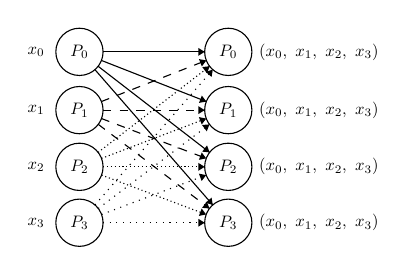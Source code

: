 \begin{tikzpicture}[scale=0.1, every node/.style={scale=0.6}]
\tikzstyle{every node}+=[inner sep=0pt]
\draw [black] (25.5,-3.2) circle (3);
\draw (25.5,-3.2) node {$P_0$};
\draw [black] (6.6,-3.2) circle (3);
\draw (6.6,-3.2) node {$P_0$};
\draw [black] (6.6,-17.8) circle (3);
\draw (6.6,-17.8) node {$P_2$};
\draw [black] (6.6,-24.9) circle (3);
\draw (6.6,-24.9) node {$P_3$};
\draw (37,-3.2) node {$(x_0,\mbox{ }x_1,\mbox{ }x_2,\mbox{ }x_3)$};
\draw [black] (25.5,-10.6) circle (3);
\draw (25.5,-10.6) node {$P_1$};
\draw [black] (25.5,-17.8) circle (3);
\draw (25.5,-17.8) node {$P_2$};
\draw [black] (25.5,-24.9) circle (3);
\draw (25.5,-24.9) node {$P_3$};
\draw [black] (6.6,-10.6) circle (3);
\draw (6.6,-10.6) node {$P_1$};
\draw (37,-10.6) node {$(x_0,\mbox{ }x_1,\mbox{ }x_2,\mbox{ }x_3)$};
\draw (37,-17.8) node {$(x_0,\mbox{ }x_1,\mbox{ }x_2,\mbox{ }x_3)$};
\draw (37,-24.9) node {$(x_0,\mbox{ }x_1,\mbox{ }x_2,\mbox{ }x_3)$};
\draw (1.1,-3.2) node {$x_0$};
\draw (1.1,-10.6) node {$x_1$};
\draw (1.1,-17.8) node {$x_2$};
\draw (1.1,-24.9) node {$x_3$};
\draw [black] (9.6,-3.2) -- (22.5,-3.2);
\fill [black] (22.5,-3.2) -- (21.7,-2.7) -- (21.7,-3.7);
\draw [black] [densely dotted] (8.97,-15.97) -- (23.13,-5.03);
\fill [black] (23.13,-5.03) -- (22.19,-5.13) -- (22.8,-5.92);
\draw [black] [dotted] (8.57,-22.64) -- (23.53,-5.46);
\fill [black] (23.53,-5.46) -- (22.63,-5.74) -- (23.38,-6.39);
\draw [black] (9.39,-4.29) -- (22.71,-9.51);
\fill [black] (22.71,-9.51) -- (22.14,-8.75) -- (21.78,-9.68);
\draw [black] (8.97,-5.03) -- (23.13,-15.97);
\fill [black] (23.13,-15.97) -- (22.8,-15.08) -- (22.19,-15.87);
\draw [black] (8.57,-5.46) -- (23.53,-22.64);
\fill [black] (23.53,-22.64) -- (23.38,-21.71) -- (22.63,-22.36);
\draw [black] [dashed] (9.39,-9.51) -- (22.71,-4.29);
\fill [black] (22.71,-4.29) -- (21.78,-4.12) -- (22.14,-5.05);
\draw [black] [dashed] (9.6,-10.6) -- (22.5,-10.6);
\fill [black] (22.5,-10.6) -- (21.7,-10.1) -- (21.7,-11.1);
\draw [black] [dashed] (9.4,-11.67) -- (22.7,-16.73);
\fill [black] (22.7,-16.73) -- (22.13,-15.98) -- (21.77,-16.91);
\draw [black] [dashed] (8.99,-12.41) -- (23.11,-23.09);
\fill [black] (23.11,-23.09) -- (22.77,-22.21) -- (22.17,-23.01);
\draw [black] [densely dotted] (9.4,-16.73) -- (22.7,-11.67);
\fill [black] (22.7,-11.67) -- (21.77,-11.49) -- (22.13,-12.42);
\draw [black] [densely dotted] (9.6,-17.8) -- (22.5,-17.8);
\fill [black] (22.5,-17.8) -- (21.7,-17.3) -- (21.7,-18.3);
\draw [black] [densely dotted] (9.41,-18.85) -- (22.69,-23.85);
\fill [black] (22.69,-23.85) -- (22.12,-23.1) -- (21.77,-24.03);
\draw [black] [dotted] (8.99,-23.09) -- (23.11,-12.41);
\fill [black] (23.11,-12.41) -- (22.17,-12.49) -- (22.77,-13.29);
\draw [black] [dotted] (9.41,-23.85) -- (22.69,-18.85);
\fill [black] (22.69,-18.85) -- (21.77,-18.67) -- (22.12,-19.6);
\draw [black] [dotted] (9.6,-24.9) -- (22.5,-24.9);
\fill [black] (22.5,-24.9) -- (21.7,-24.4) -- (21.7,-25.4);
\end{tikzpicture}
